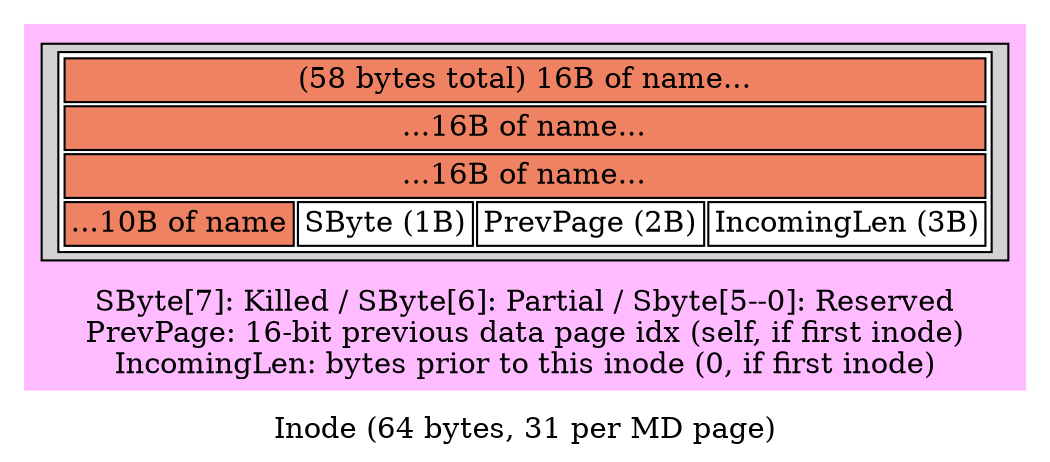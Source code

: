 digraph G {
	nodesep="0.1"
	rankdir=RL;
		subgraph clusterZoneA {
			color=plum1;
			style=filled;
			b0 [style=filled,shape=record,label=
<<table bgcolor="white">
<tr width="100%">
<td colspan="4" bgcolor="salmon2">(58 bytes total) 16B of name...</td>
</tr>

<tr>
<td colspan="4" bgcolor="salmon2">...16B of name...</td>
</tr>

<tr>
<td colspan="4" bgcolor="salmon2">...16B of name...</td>
</tr>

<tr>
<td width="63%" bgcolor="salmon2">...10B of name</td>
<td width="6%">SByte (1B)</td>
<td width="12%">PrevPage (2B)</td>
<td width="19%">IncomingLen (3B)</td>
</tr>
</table>>
];
		  labelloc="b";
      label="SByte[7]: Killed / SByte[6]: Partial / Sbyte[5--0]: Reserved\nPrevPage: 16-bit previous data page idx (self, if first inode)\nIncomingLen: bytes prior to this inode (0, if first inode)";
		}
	label="Inode (64 bytes, 31 per MD page)";
}

